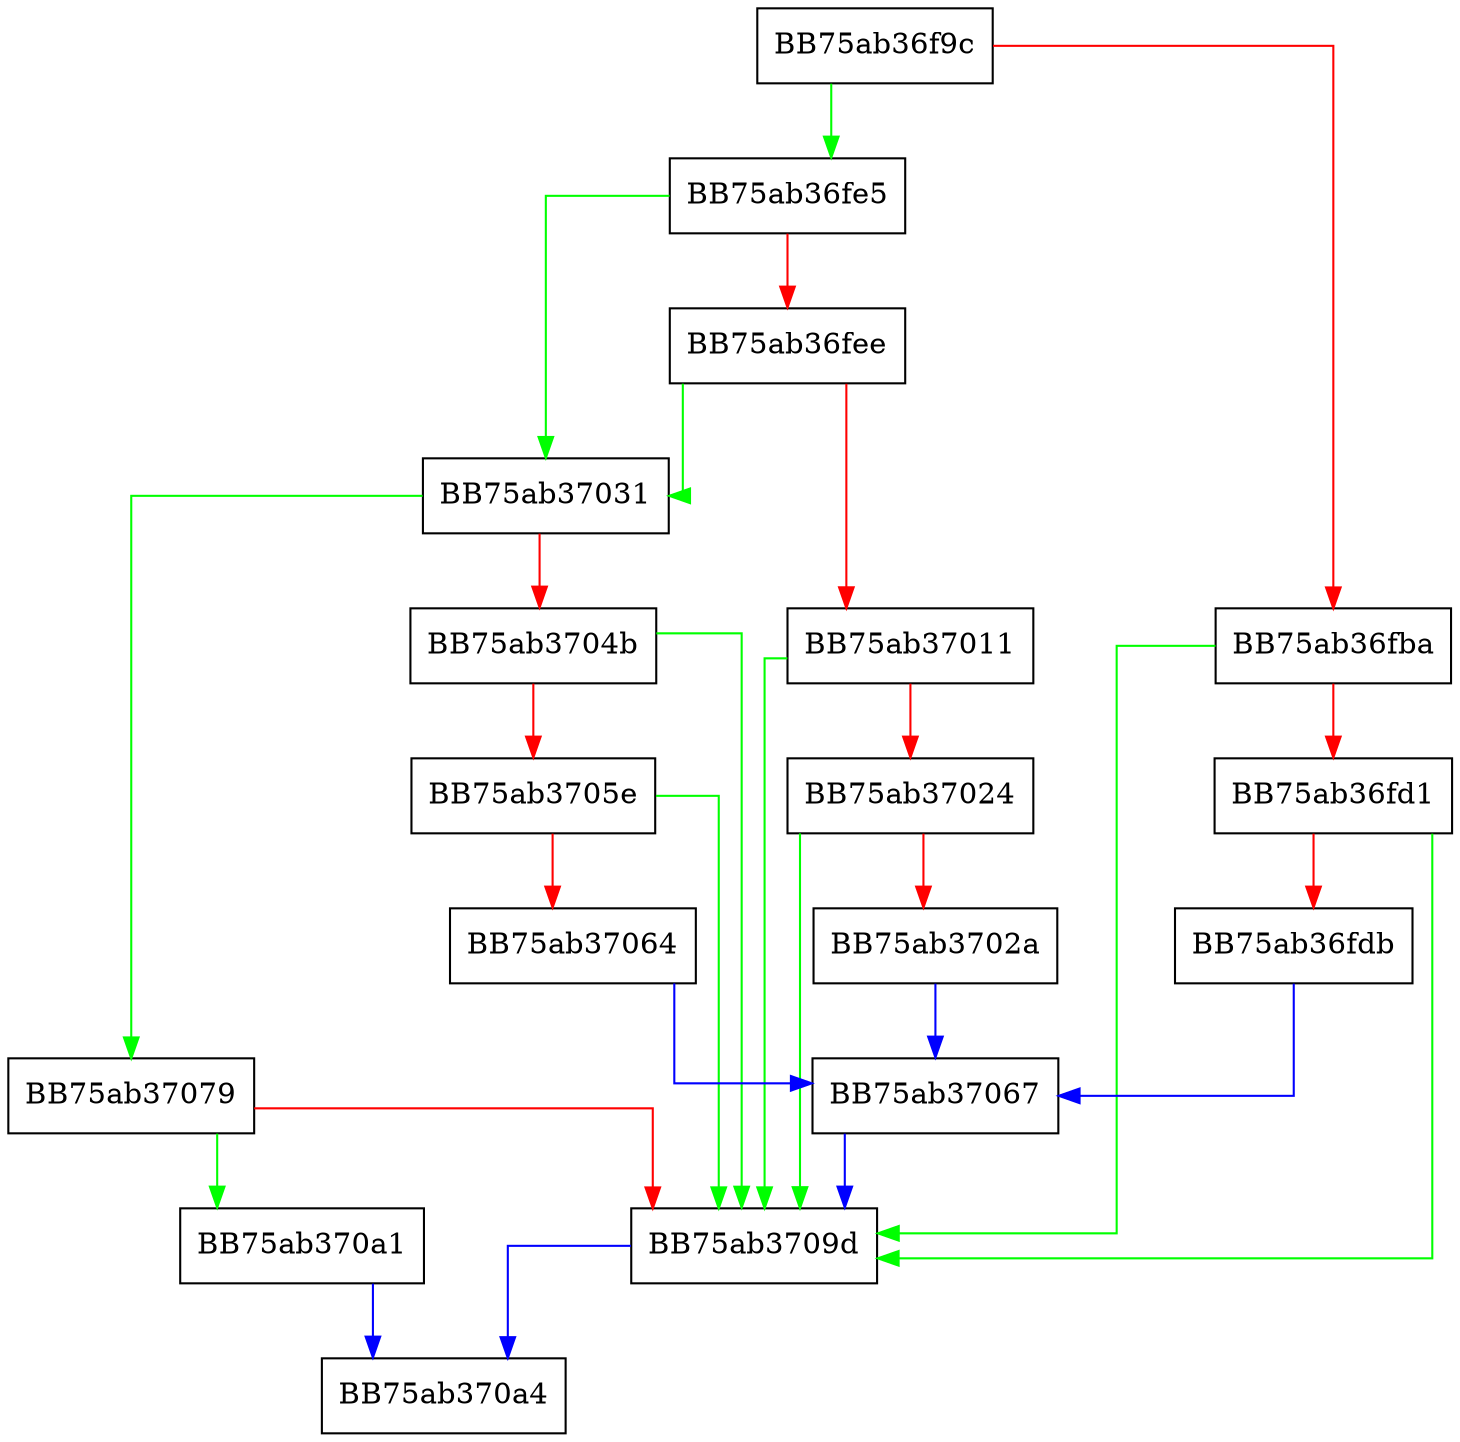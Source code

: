 digraph AddSampleReportHelper {
  node [shape="box"];
  graph [splines=ortho];
  BB75ab36f9c -> BB75ab36fe5 [color="green"];
  BB75ab36f9c -> BB75ab36fba [color="red"];
  BB75ab36fba -> BB75ab3709d [color="green"];
  BB75ab36fba -> BB75ab36fd1 [color="red"];
  BB75ab36fd1 -> BB75ab3709d [color="green"];
  BB75ab36fd1 -> BB75ab36fdb [color="red"];
  BB75ab36fdb -> BB75ab37067 [color="blue"];
  BB75ab36fe5 -> BB75ab37031 [color="green"];
  BB75ab36fe5 -> BB75ab36fee [color="red"];
  BB75ab36fee -> BB75ab37031 [color="green"];
  BB75ab36fee -> BB75ab37011 [color="red"];
  BB75ab37011 -> BB75ab3709d [color="green"];
  BB75ab37011 -> BB75ab37024 [color="red"];
  BB75ab37024 -> BB75ab3709d [color="green"];
  BB75ab37024 -> BB75ab3702a [color="red"];
  BB75ab3702a -> BB75ab37067 [color="blue"];
  BB75ab37031 -> BB75ab37079 [color="green"];
  BB75ab37031 -> BB75ab3704b [color="red"];
  BB75ab3704b -> BB75ab3709d [color="green"];
  BB75ab3704b -> BB75ab3705e [color="red"];
  BB75ab3705e -> BB75ab3709d [color="green"];
  BB75ab3705e -> BB75ab37064 [color="red"];
  BB75ab37064 -> BB75ab37067 [color="blue"];
  BB75ab37067 -> BB75ab3709d [color="blue"];
  BB75ab37079 -> BB75ab370a1 [color="green"];
  BB75ab37079 -> BB75ab3709d [color="red"];
  BB75ab3709d -> BB75ab370a4 [color="blue"];
  BB75ab370a1 -> BB75ab370a4 [color="blue"];
}